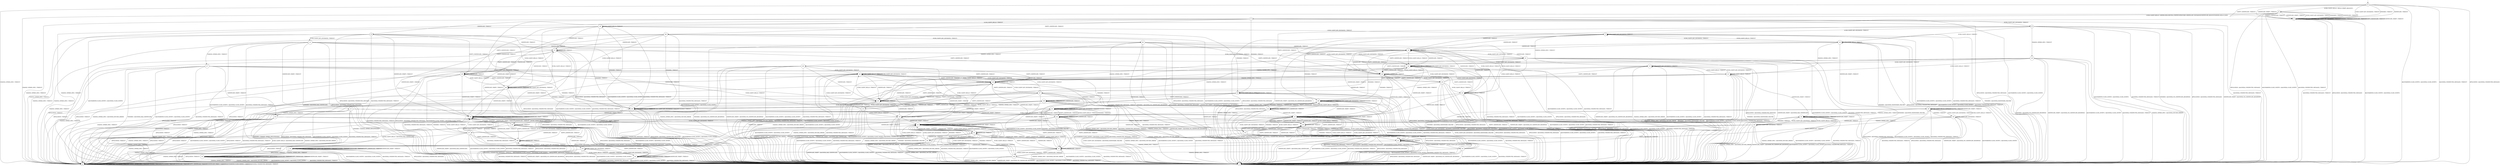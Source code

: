 digraph g {

	s0 [shape="circle" label="s0"];
	s1 [shape="circle" label="s1"];
	s2 [shape="circle" label="s2"];
	s3 [shape="circle" label="s3"];
	s4 [shape="circle" label="s4"];
	s5 [shape="circle" label="s5"];
	s6 [shape="circle" label="s6"];
	s7 [shape="circle" label="s7"];
	s8 [shape="circle" label="s8"];
	s9 [shape="circle" label="s9"];
	s10 [shape="circle" label="s10"];
	s11 [shape="circle" label="s11"];
	s12 [shape="circle" label="s12"];
	s13 [shape="circle" label="s13"];
	s14 [shape="circle" label="s14"];
	s15 [shape="circle" label="s15"];
	s16 [shape="circle" label="s16"];
	s17 [shape="circle" label="s17"];
	s18 [shape="circle" label="s18"];
	s19 [shape="circle" label="s19"];
	s20 [shape="circle" label="s20"];
	s21 [shape="circle" label="s21"];
	s22 [shape="circle" label="s22"];
	s23 [shape="circle" label="s23"];
	s24 [shape="circle" label="s24"];
	s25 [shape="circle" label="s25"];
	s26 [shape="circle" label="s26"];
	s27 [shape="circle" label="s27"];
	s28 [shape="circle" label="s28"];
	s29 [shape="circle" label="s29"];
	s30 [shape="circle" label="s30"];
	s31 [shape="circle" label="s31"];
	s32 [shape="circle" label="s32"];
	s33 [shape="circle" label="s33"];
	s34 [shape="circle" label="s34"];
	s35 [shape="circle" label="s35"];
	s36 [shape="circle" label="s36"];
	s37 [shape="circle" label="s37"];
	s38 [shape="circle" label="s38"];
	s39 [shape="circle" label="s39"];
	s40 [shape="circle" label="s40"];
	s41 [shape="circle" label="s41"];
	s42 [shape="circle" label="s42"];
	s43 [shape="circle" label="s43"];
	s44 [shape="circle" label="s44"];
	s45 [shape="circle" label="s45"];
	s46 [shape="circle" label="s46"];
	s47 [shape="circle" label="s47"];
	s48 [shape="circle" label="s48"];
	s49 [shape="circle" label="s49"];
	s50 [shape="circle" label="s50"];
	s51 [shape="circle" label="s51"];
	s52 [shape="circle" label="s52"];
	s53 [shape="circle" label="s53"];
	s54 [shape="circle" label="s54"];
	s55 [shape="circle" label="s55"];
	s56 [shape="circle" label="s56"];
	s57 [shape="circle" label="s57"];
	s58 [shape="circle" label="s58"];
	s59 [shape="circle" label="s59"];
	s60 [shape="circle" label="s60"];
	s61 [shape="circle" label="s61"];
	s62 [shape="circle" label="s62"];
	s63 [shape="circle" label="s63"];
	s64 [shape="circle" label="s64"];
	s0 -> s3 [label="ECDH_CLIENT_HELLO / HELLO_VERIFY_REQUEST+"];
	s0 -> s2 [label="ECDH_CLIENT_KEY_EXCHANGE / TIMEOUT"];
	s0 -> s4 [label="CHANGE_CIPHER_SPEC / TIMEOUT"];
	s0 -> s2 [label="FINISHED / TIMEOUT"];
	s0 -> s1 [label="APPLICATION / Alert(FATAL,UNEXPECTED_MESSAGE)"];
	s0 -> s2 [label="CERTIFICATE / TIMEOUT"];
	s0 -> s2 [label="EMPTY_CERTIFICATE / TIMEOUT"];
	s0 -> s2 [label="CERTIFICATE_VERIFY / TIMEOUT"];
	s0 -> s1 [label="Alert(WARNING,CLOSE_NOTIFY) / Alert(FATAL,CLOSE_NOTIFY)"];
	s0 -> s1 [label="Alert(FATAL,UNEXPECTED_MESSAGE) / TIMEOUT"];
	s1 -> s1 [label="ECDH_CLIENT_HELLO / SOCKET_CLOSED"];
	s1 -> s1 [label="ECDH_CLIENT_KEY_EXCHANGE / SOCKET_CLOSED"];
	s1 -> s1 [label="CHANGE_CIPHER_SPEC / SOCKET_CLOSED"];
	s1 -> s1 [label="FINISHED / SOCKET_CLOSED"];
	s1 -> s1 [label="APPLICATION / SOCKET_CLOSED"];
	s1 -> s1 [label="CERTIFICATE / SOCKET_CLOSED"];
	s1 -> s1 [label="EMPTY_CERTIFICATE / SOCKET_CLOSED"];
	s1 -> s1 [label="CERTIFICATE_VERIFY / SOCKET_CLOSED"];
	s1 -> s1 [label="Alert(WARNING,CLOSE_NOTIFY) / SOCKET_CLOSED"];
	s1 -> s1 [label="Alert(FATAL,UNEXPECTED_MESSAGE) / SOCKET_CLOSED"];
	s2 -> s2 [label="ECDH_CLIENT_HELLO / TIMEOUT"];
	s2 -> s2 [label="ECDH_CLIENT_KEY_EXCHANGE / TIMEOUT"];
	s2 -> s4 [label="CHANGE_CIPHER_SPEC / TIMEOUT"];
	s2 -> s2 [label="FINISHED / TIMEOUT"];
	s2 -> s1 [label="APPLICATION / Alert(FATAL,UNEXPECTED_MESSAGE)"];
	s2 -> s2 [label="CERTIFICATE / TIMEOUT"];
	s2 -> s2 [label="EMPTY_CERTIFICATE / TIMEOUT"];
	s2 -> s2 [label="CERTIFICATE_VERIFY / TIMEOUT"];
	s2 -> s1 [label="Alert(WARNING,CLOSE_NOTIFY) / Alert(FATAL,CLOSE_NOTIFY)"];
	s2 -> s1 [label="Alert(FATAL,UNEXPECTED_MESSAGE) / TIMEOUT"];
	s3 -> s5 [label="ECDH_CLIENT_HELLO / SERVER_HELLO|ECDSA_CERTIFICATE|ECDHE_SERVER_KEY_EXCHANGE|CERTIFICATE_REQUEST|SERVER_HELLO_DONE"];
	s3 -> s2 [label="ECDH_CLIENT_KEY_EXCHANGE / TIMEOUT"];
	s3 -> s4 [label="CHANGE_CIPHER_SPEC / TIMEOUT"];
	s3 -> s2 [label="FINISHED / TIMEOUT"];
	s3 -> s1 [label="APPLICATION / Alert(FATAL,UNEXPECTED_MESSAGE)"];
	s3 -> s2 [label="CERTIFICATE / TIMEOUT"];
	s3 -> s2 [label="EMPTY_CERTIFICATE / TIMEOUT"];
	s3 -> s2 [label="CERTIFICATE_VERIFY / TIMEOUT"];
	s3 -> s1 [label="Alert(WARNING,CLOSE_NOTIFY) / Alert(FATAL,CLOSE_NOTIFY)"];
	s3 -> s1 [label="Alert(FATAL,UNEXPECTED_MESSAGE) / TIMEOUT"];
	s4 -> s4 [label="ECDH_CLIENT_HELLO / TIMEOUT"];
	s4 -> s4 [label="ECDH_CLIENT_KEY_EXCHANGE / TIMEOUT"];
	s4 -> s4 [label="CHANGE_CIPHER_SPEC / TIMEOUT"];
	s4 -> s4 [label="FINISHED / TIMEOUT"];
	s4 -> s4 [label="APPLICATION / TIMEOUT"];
	s4 -> s4 [label="CERTIFICATE / TIMEOUT"];
	s4 -> s4 [label="EMPTY_CERTIFICATE / TIMEOUT"];
	s4 -> s4 [label="CERTIFICATE_VERIFY / TIMEOUT"];
	s4 -> s4 [label="Alert(WARNING,CLOSE_NOTIFY) / TIMEOUT"];
	s4 -> s4 [label="Alert(FATAL,UNEXPECTED_MESSAGE) / TIMEOUT"];
	s5 -> s36 [label="ECDH_CLIENT_HELLO / TIMEOUT"];
	s5 -> s6 [label="ECDH_CLIENT_KEY_EXCHANGE / TIMEOUT"];
	s5 -> s4 [label="CHANGE_CIPHER_SPEC / TIMEOUT"];
	s5 -> s8 [label="FINISHED / TIMEOUT"];
	s5 -> s1 [label="APPLICATION / Alert(FATAL,UNEXPECTED_MESSAGE)"];
	s5 -> s9 [label="CERTIFICATE / TIMEOUT"];
	s5 -> s60 [label="EMPTY_CERTIFICATE / TIMEOUT"];
	s5 -> s54 [label="CERTIFICATE_VERIFY / TIMEOUT"];
	s5 -> s1 [label="Alert(WARNING,CLOSE_NOTIFY) / Alert(FATAL,CLOSE_NOTIFY)"];
	s5 -> s1 [label="Alert(FATAL,UNEXPECTED_MESSAGE) / TIMEOUT"];
	s6 -> s20 [label="ECDH_CLIENT_HELLO / TIMEOUT"];
	s6 -> s7 [label="ECDH_CLIENT_KEY_EXCHANGE / TIMEOUT"];
	s6 -> s16 [label="CHANGE_CIPHER_SPEC / TIMEOUT"];
	s6 -> s1 [label="FINISHED / Alert(FATAL,NO_CERTIFICATE_RESERVED)"];
	s6 -> s1 [label="APPLICATION / Alert(FATAL,UNEXPECTED_MESSAGE)"];
	s6 -> s10 [label="CERTIFICATE / TIMEOUT"];
	s6 -> s26 [label="EMPTY_CERTIFICATE / TIMEOUT"];
	s6 -> s1 [label="CERTIFICATE_VERIFY / Alert(FATAL,NO_CERTIFICATE_RESERVED)"];
	s6 -> s1 [label="Alert(WARNING,CLOSE_NOTIFY) / Alert(FATAL,CLOSE_NOTIFY)"];
	s6 -> s1 [label="Alert(FATAL,UNEXPECTED_MESSAGE) / TIMEOUT"];
	s7 -> s20 [label="ECDH_CLIENT_HELLO / TIMEOUT"];
	s7 -> s7 [label="ECDH_CLIENT_KEY_EXCHANGE / TIMEOUT"];
	s7 -> s15 [label="CHANGE_CIPHER_SPEC / TIMEOUT"];
	s7 -> s1 [label="FINISHED / Alert(FATAL,HANDSHAKE_FAILURE)"];
	s7 -> s1 [label="APPLICATION / Alert(FATAL,UNEXPECTED_MESSAGE)"];
	s7 -> s10 [label="CERTIFICATE / TIMEOUT"];
	s7 -> s26 [label="EMPTY_CERTIFICATE / TIMEOUT"];
	s7 -> s1 [label="CERTIFICATE_VERIFY / Alert(FATAL,NO_CERTIFICATE_RESERVED)"];
	s7 -> s1 [label="Alert(WARNING,CLOSE_NOTIFY) / Alert(FATAL,CLOSE_NOTIFY)"];
	s7 -> s1 [label="Alert(FATAL,UNEXPECTED_MESSAGE) / TIMEOUT"];
	s8 -> s8 [label="ECDH_CLIENT_HELLO / TIMEOUT"];
	s8 -> s1 [label="ECDH_CLIENT_KEY_EXCHANGE / Alert(FATAL,HANDSHAKE_FAILURE)"];
	s8 -> s4 [label="CHANGE_CIPHER_SPEC / TIMEOUT"];
	s8 -> s8 [label="FINISHED / TIMEOUT"];
	s8 -> s1 [label="APPLICATION / Alert(FATAL,UNEXPECTED_MESSAGE)"];
	s8 -> s49 [label="CERTIFICATE / TIMEOUT"];
	s8 -> s49 [label="EMPTY_CERTIFICATE / TIMEOUT"];
	s8 -> s54 [label="CERTIFICATE_VERIFY / TIMEOUT"];
	s8 -> s1 [label="Alert(WARNING,CLOSE_NOTIFY) / Alert(FATAL,CLOSE_NOTIFY)"];
	s8 -> s1 [label="Alert(FATAL,UNEXPECTED_MESSAGE) / TIMEOUT"];
	s9 -> s46 [label="ECDH_CLIENT_HELLO / TIMEOUT"];
	s9 -> s11 [label="ECDH_CLIENT_KEY_EXCHANGE / TIMEOUT"];
	s9 -> s4 [label="CHANGE_CIPHER_SPEC / TIMEOUT"];
	s9 -> s45 [label="FINISHED / TIMEOUT"];
	s9 -> s1 [label="APPLICATION / Alert(FATAL,UNEXPECTED_MESSAGE)"];
	s9 -> s27 [label="CERTIFICATE / TIMEOUT"];
	s9 -> s38 [label="EMPTY_CERTIFICATE / TIMEOUT"];
	s9 -> s63 [label="CERTIFICATE_VERIFY / TIMEOUT"];
	s9 -> s1 [label="Alert(WARNING,CLOSE_NOTIFY) / Alert(FATAL,CLOSE_NOTIFY)"];
	s9 -> s1 [label="Alert(FATAL,UNEXPECTED_MESSAGE) / TIMEOUT"];
	s10 -> s40 [label="ECDH_CLIENT_HELLO / TIMEOUT"];
	s10 -> s21 [label="ECDH_CLIENT_KEY_EXCHANGE / TIMEOUT"];
	s10 -> s30 [label="CHANGE_CIPHER_SPEC / TIMEOUT"];
	s10 -> s39 [label="FINISHED / TIMEOUT"];
	s10 -> s1 [label="APPLICATION / Alert(FATAL,UNEXPECTED_MESSAGE)"];
	s10 -> s10 [label="CERTIFICATE / TIMEOUT"];
	s10 -> s26 [label="EMPTY_CERTIFICATE / TIMEOUT"];
	s10 -> s13 [label="CERTIFICATE_VERIFY / TIMEOUT"];
	s10 -> s1 [label="Alert(WARNING,CLOSE_NOTIFY) / Alert(FATAL,CLOSE_NOTIFY)"];
	s10 -> s1 [label="Alert(FATAL,UNEXPECTED_MESSAGE) / TIMEOUT"];
	s11 -> s25 [label="ECDH_CLIENT_HELLO / TIMEOUT"];
	s11 -> s40 [label="ECDH_CLIENT_KEY_EXCHANGE / TIMEOUT"];
	s11 -> s17 [label="CHANGE_CIPHER_SPEC / TIMEOUT"];
	s11 -> s1 [label="FINISHED / Alert(FATAL,BAD_CERTIFICATE)"];
	s11 -> s1 [label="APPLICATION / Alert(FATAL,UNEXPECTED_MESSAGE)"];
	s11 -> s10 [label="CERTIFICATE / TIMEOUT"];
	s11 -> s26 [label="EMPTY_CERTIFICATE / TIMEOUT"];
	s11 -> s12 [label="CERTIFICATE_VERIFY / TIMEOUT"];
	s11 -> s1 [label="Alert(WARNING,CLOSE_NOTIFY) / Alert(FATAL,CLOSE_NOTIFY)"];
	s11 -> s1 [label="Alert(FATAL,UNEXPECTED_MESSAGE) / TIMEOUT"];
	s12 -> s1 [label="ECDH_CLIENT_HELLO / Alert(FATAL,BAD_CERTIFICATE)"];
	s12 -> s13 [label="ECDH_CLIENT_KEY_EXCHANGE / TIMEOUT"];
	s12 -> s18 [label="CHANGE_CIPHER_SPEC / TIMEOUT"];
	s12 -> s24 [label="FINISHED / CHANGE_CIPHER_SPEC|FINISHED"];
	s12 -> s1 [label="APPLICATION / Alert(FATAL,UNEXPECTED_MESSAGE)"];
	s12 -> s50 [label="CERTIFICATE / TIMEOUT"];
	s12 -> s51 [label="EMPTY_CERTIFICATE / TIMEOUT"];
	s12 -> s13 [label="CERTIFICATE_VERIFY / TIMEOUT"];
	s12 -> s1 [label="Alert(WARNING,CLOSE_NOTIFY) / Alert(FATAL,CLOSE_NOTIFY)"];
	s12 -> s1 [label="Alert(FATAL,UNEXPECTED_MESSAGE) / TIMEOUT"];
	s13 -> s13 [label="ECDH_CLIENT_HELLO / TIMEOUT"];
	s13 -> s13 [label="ECDH_CLIENT_KEY_EXCHANGE / TIMEOUT"];
	s13 -> s14 [label="CHANGE_CIPHER_SPEC / TIMEOUT"];
	s13 -> s13 [label="FINISHED / TIMEOUT"];
	s13 -> s1 [label="APPLICATION / Alert(FATAL,UNEXPECTED_MESSAGE)"];
	s13 -> s50 [label="CERTIFICATE / TIMEOUT"];
	s13 -> s51 [label="EMPTY_CERTIFICATE / TIMEOUT"];
	s13 -> s13 [label="CERTIFICATE_VERIFY / TIMEOUT"];
	s13 -> s1 [label="Alert(WARNING,CLOSE_NOTIFY) / Alert(FATAL,CLOSE_NOTIFY)"];
	s13 -> s1 [label="Alert(FATAL,UNEXPECTED_MESSAGE) / TIMEOUT"];
	s14 -> s14 [label="ECDH_CLIENT_HELLO / TIMEOUT"];
	s14 -> s14 [label="ECDH_CLIENT_KEY_EXCHANGE / TIMEOUT"];
	s14 -> s1 [label="CHANGE_CIPHER_SPEC / Alert(FATAL,DECODE_ERROR)"];
	s14 -> s14 [label="FINISHED / TIMEOUT"];
	s14 -> s4 [label="APPLICATION / TIMEOUT"];
	s14 -> s31 [label="CERTIFICATE / TIMEOUT"];
	s14 -> s47 [label="EMPTY_CERTIFICATE / TIMEOUT"];
	s14 -> s14 [label="CERTIFICATE_VERIFY / TIMEOUT"];
	s14 -> s1 [label="Alert(WARNING,CLOSE_NOTIFY) / Alert(FATAL,CLOSE_NOTIFY)"];
	s14 -> s1 [label="Alert(FATAL,UNEXPECTED_MESSAGE) / TIMEOUT"];
	s15 -> s22 [label="ECDH_CLIENT_HELLO / TIMEOUT"];
	s15 -> s15 [label="ECDH_CLIENT_KEY_EXCHANGE / TIMEOUT"];
	s15 -> s1 [label="CHANGE_CIPHER_SPEC / Alert(FATAL,DECODE_ERROR)"];
	s15 -> s1 [label="FINISHED / Alert(FATAL,HANDSHAKE_FAILURE)"];
	s15 -> s4 [label="APPLICATION / TIMEOUT"];
	s15 -> s30 [label="CERTIFICATE / TIMEOUT"];
	s15 -> s28 [label="EMPTY_CERTIFICATE / TIMEOUT"];
	s15 -> s1 [label="CERTIFICATE_VERIFY / Alert(FATAL,NO_CERTIFICATE_RESERVED)"];
	s15 -> s1 [label="Alert(WARNING,CLOSE_NOTIFY) / Alert(FATAL,CLOSE_NOTIFY)"];
	s15 -> s1 [label="Alert(FATAL,UNEXPECTED_MESSAGE) / TIMEOUT"];
	s16 -> s22 [label="ECDH_CLIENT_HELLO / TIMEOUT"];
	s16 -> s15 [label="ECDH_CLIENT_KEY_EXCHANGE / TIMEOUT"];
	s16 -> s1 [label="CHANGE_CIPHER_SPEC / Alert(FATAL,DECODE_ERROR)"];
	s16 -> s1 [label="FINISHED / Alert(FATAL,NO_CERTIFICATE_RESERVED)"];
	s16 -> s4 [label="APPLICATION / TIMEOUT"];
	s16 -> s30 [label="CERTIFICATE / TIMEOUT"];
	s16 -> s28 [label="EMPTY_CERTIFICATE / TIMEOUT"];
	s16 -> s1 [label="CERTIFICATE_VERIFY / Alert(FATAL,NO_CERTIFICATE_RESERVED)"];
	s16 -> s1 [label="Alert(WARNING,CLOSE_NOTIFY) / Alert(FATAL,CLOSE_NOTIFY)"];
	s16 -> s1 [label="Alert(FATAL,UNEXPECTED_MESSAGE) / TIMEOUT"];
	s17 -> s29 [label="ECDH_CLIENT_HELLO / TIMEOUT"];
	s17 -> s43 [label="ECDH_CLIENT_KEY_EXCHANGE / TIMEOUT"];
	s17 -> s1 [label="CHANGE_CIPHER_SPEC / Alert(FATAL,DECODE_ERROR)"];
	s17 -> s1 [label="FINISHED / Alert(FATAL,BAD_CERTIFICATE)"];
	s17 -> s4 [label="APPLICATION / TIMEOUT"];
	s17 -> s30 [label="CERTIFICATE / TIMEOUT"];
	s17 -> s28 [label="EMPTY_CERTIFICATE / TIMEOUT"];
	s17 -> s18 [label="CERTIFICATE_VERIFY / TIMEOUT"];
	s17 -> s1 [label="Alert(WARNING,CLOSE_NOTIFY) / Alert(FATAL,CLOSE_NOTIFY)"];
	s17 -> s1 [label="Alert(FATAL,UNEXPECTED_MESSAGE) / TIMEOUT"];
	s18 -> s1 [label="ECDH_CLIENT_HELLO / Alert(FATAL,BAD_CERTIFICATE)"];
	s18 -> s14 [label="ECDH_CLIENT_KEY_EXCHANGE / TIMEOUT"];
	s18 -> s1 [label="CHANGE_CIPHER_SPEC / Alert(FATAL,DECODE_ERROR)"];
	s18 -> s19 [label="FINISHED / CHANGE_CIPHER_SPEC|FINISHED"];
	s18 -> s4 [label="APPLICATION / TIMEOUT"];
	s18 -> s31 [label="CERTIFICATE / TIMEOUT"];
	s18 -> s47 [label="EMPTY_CERTIFICATE / TIMEOUT"];
	s18 -> s14 [label="CERTIFICATE_VERIFY / TIMEOUT"];
	s18 -> s1 [label="Alert(WARNING,CLOSE_NOTIFY) / Alert(FATAL,CLOSE_NOTIFY)"];
	s18 -> s1 [label="Alert(FATAL,UNEXPECTED_MESSAGE) / TIMEOUT"];
	s19 -> s19 [label="ECDH_CLIENT_HELLO / TIMEOUT"];
	s19 -> s19 [label="ECDH_CLIENT_KEY_EXCHANGE / TIMEOUT"];
	s19 -> s1 [label="CHANGE_CIPHER_SPEC / Alert(FATAL,DECODE_ERROR)"];
	s19 -> s19 [label="FINISHED / TIMEOUT"];
	s19 -> s19 [label="APPLICATION / APPLICATION"];
	s19 -> s19 [label="CERTIFICATE / TIMEOUT"];
	s19 -> s19 [label="EMPTY_CERTIFICATE / TIMEOUT"];
	s19 -> s19 [label="CERTIFICATE_VERIFY / TIMEOUT"];
	s19 -> s1 [label="Alert(WARNING,CLOSE_NOTIFY) / Alert(FATAL,CLOSE_NOTIFY)"];
	s19 -> s1 [label="Alert(FATAL,UNEXPECTED_MESSAGE) / TIMEOUT"];
	s20 -> s20 [label="ECDH_CLIENT_HELLO / TIMEOUT"];
	s20 -> s7 [label="ECDH_CLIENT_KEY_EXCHANGE / TIMEOUT"];
	s20 -> s22 [label="CHANGE_CIPHER_SPEC / TIMEOUT"];
	s20 -> s1 [label="FINISHED / Alert(FATAL,HANDSHAKE_FAILURE)"];
	s20 -> s1 [label="APPLICATION / Alert(FATAL,UNEXPECTED_MESSAGE)"];
	s20 -> s10 [label="CERTIFICATE / TIMEOUT"];
	s20 -> s26 [label="EMPTY_CERTIFICATE / TIMEOUT"];
	s20 -> s58 [label="CERTIFICATE_VERIFY / TIMEOUT"];
	s20 -> s1 [label="Alert(WARNING,CLOSE_NOTIFY) / Alert(FATAL,CLOSE_NOTIFY)"];
	s20 -> s1 [label="Alert(FATAL,UNEXPECTED_MESSAGE) / TIMEOUT"];
	s21 -> s25 [label="ECDH_CLIENT_HELLO / TIMEOUT"];
	s21 -> s40 [label="ECDH_CLIENT_KEY_EXCHANGE / TIMEOUT"];
	s21 -> s23 [label="CHANGE_CIPHER_SPEC / TIMEOUT"];
	s21 -> s1 [label="FINISHED / Alert(FATAL,HANDSHAKE_FAILURE)"];
	s21 -> s1 [label="APPLICATION / Alert(FATAL,UNEXPECTED_MESSAGE)"];
	s21 -> s10 [label="CERTIFICATE / TIMEOUT"];
	s21 -> s26 [label="EMPTY_CERTIFICATE / TIMEOUT"];
	s21 -> s1 [label="CERTIFICATE_VERIFY / Alert(FATAL,BAD_CERTIFICATE)"];
	s21 -> s1 [label="Alert(WARNING,CLOSE_NOTIFY) / Alert(FATAL,CLOSE_NOTIFY)"];
	s21 -> s1 [label="Alert(FATAL,UNEXPECTED_MESSAGE) / TIMEOUT"];
	s22 -> s22 [label="ECDH_CLIENT_HELLO / TIMEOUT"];
	s22 -> s15 [label="ECDH_CLIENT_KEY_EXCHANGE / TIMEOUT"];
	s22 -> s1 [label="CHANGE_CIPHER_SPEC / Alert(FATAL,DECODE_ERROR)"];
	s22 -> s1 [label="FINISHED / Alert(FATAL,HANDSHAKE_FAILURE)"];
	s22 -> s4 [label="APPLICATION / TIMEOUT"];
	s22 -> s30 [label="CERTIFICATE / TIMEOUT"];
	s22 -> s28 [label="EMPTY_CERTIFICATE / TIMEOUT"];
	s22 -> s33 [label="CERTIFICATE_VERIFY / TIMEOUT"];
	s22 -> s1 [label="Alert(WARNING,CLOSE_NOTIFY) / Alert(FATAL,CLOSE_NOTIFY)"];
	s22 -> s1 [label="Alert(FATAL,UNEXPECTED_MESSAGE) / TIMEOUT"];
	s23 -> s29 [label="ECDH_CLIENT_HELLO / TIMEOUT"];
	s23 -> s43 [label="ECDH_CLIENT_KEY_EXCHANGE / TIMEOUT"];
	s23 -> s1 [label="CHANGE_CIPHER_SPEC / Alert(FATAL,DECODE_ERROR)"];
	s23 -> s1 [label="FINISHED / Alert(FATAL,HANDSHAKE_FAILURE)"];
	s23 -> s4 [label="APPLICATION / TIMEOUT"];
	s23 -> s30 [label="CERTIFICATE / TIMEOUT"];
	s23 -> s28 [label="EMPTY_CERTIFICATE / TIMEOUT"];
	s23 -> s1 [label="CERTIFICATE_VERIFY / Alert(FATAL,BAD_CERTIFICATE)"];
	s23 -> s1 [label="Alert(WARNING,CLOSE_NOTIFY) / Alert(FATAL,CLOSE_NOTIFY)"];
	s23 -> s1 [label="Alert(FATAL,UNEXPECTED_MESSAGE) / TIMEOUT"];
	s24 -> s24 [label="ECDH_CLIENT_HELLO / TIMEOUT"];
	s24 -> s24 [label="ECDH_CLIENT_KEY_EXCHANGE / TIMEOUT"];
	s24 -> s19 [label="CHANGE_CIPHER_SPEC / TIMEOUT"];
	s24 -> s24 [label="FINISHED / TIMEOUT"];
	s24 -> s1 [label="APPLICATION / Alert(FATAL,UNEXPECTED_MESSAGE)"];
	s24 -> s24 [label="CERTIFICATE / TIMEOUT"];
	s24 -> s24 [label="EMPTY_CERTIFICATE / TIMEOUT"];
	s24 -> s24 [label="CERTIFICATE_VERIFY / TIMEOUT"];
	s24 -> s1 [label="Alert(WARNING,CLOSE_NOTIFY) / Alert(FATAL,CLOSE_NOTIFY)"];
	s24 -> s1 [label="Alert(FATAL,UNEXPECTED_MESSAGE) / TIMEOUT"];
	s25 -> s25 [label="ECDH_CLIENT_HELLO / TIMEOUT"];
	s25 -> s40 [label="ECDH_CLIENT_KEY_EXCHANGE / TIMEOUT"];
	s25 -> s29 [label="CHANGE_CIPHER_SPEC / TIMEOUT"];
	s25 -> s1 [label="FINISHED / Alert(FATAL,HANDSHAKE_FAILURE)"];
	s25 -> s1 [label="APPLICATION / Alert(FATAL,UNEXPECTED_MESSAGE)"];
	s25 -> s10 [label="CERTIFICATE / TIMEOUT"];
	s25 -> s26 [label="EMPTY_CERTIFICATE / TIMEOUT"];
	s25 -> s13 [label="CERTIFICATE_VERIFY / TIMEOUT"];
	s25 -> s1 [label="Alert(WARNING,CLOSE_NOTIFY) / Alert(FATAL,CLOSE_NOTIFY)"];
	s25 -> s1 [label="Alert(FATAL,UNEXPECTED_MESSAGE) / TIMEOUT"];
	s26 -> s40 [label="ECDH_CLIENT_HELLO / TIMEOUT"];
	s26 -> s35 [label="ECDH_CLIENT_KEY_EXCHANGE / TIMEOUT"];
	s26 -> s28 [label="CHANGE_CIPHER_SPEC / TIMEOUT"];
	s26 -> s39 [label="FINISHED / TIMEOUT"];
	s26 -> s1 [label="APPLICATION / Alert(FATAL,UNEXPECTED_MESSAGE)"];
	s26 -> s10 [label="CERTIFICATE / TIMEOUT"];
	s26 -> s26 [label="EMPTY_CERTIFICATE / TIMEOUT"];
	s26 -> s13 [label="CERTIFICATE_VERIFY / TIMEOUT"];
	s26 -> s1 [label="Alert(WARNING,CLOSE_NOTIFY) / Alert(FATAL,CLOSE_NOTIFY)"];
	s26 -> s1 [label="Alert(FATAL,UNEXPECTED_MESSAGE) / TIMEOUT"];
	s27 -> s46 [label="ECDH_CLIENT_HELLO / TIMEOUT"];
	s27 -> s21 [label="ECDH_CLIENT_KEY_EXCHANGE / TIMEOUT"];
	s27 -> s4 [label="CHANGE_CIPHER_SPEC / TIMEOUT"];
	s27 -> s45 [label="FINISHED / TIMEOUT"];
	s27 -> s1 [label="APPLICATION / Alert(FATAL,UNEXPECTED_MESSAGE)"];
	s27 -> s27 [label="CERTIFICATE / TIMEOUT"];
	s27 -> s38 [label="EMPTY_CERTIFICATE / TIMEOUT"];
	s27 -> s63 [label="CERTIFICATE_VERIFY / TIMEOUT"];
	s27 -> s1 [label="Alert(WARNING,CLOSE_NOTIFY) / Alert(FATAL,CLOSE_NOTIFY)"];
	s27 -> s1 [label="Alert(FATAL,UNEXPECTED_MESSAGE) / TIMEOUT"];
	s28 -> s43 [label="ECDH_CLIENT_HELLO / TIMEOUT"];
	s28 -> s37 [label="ECDH_CLIENT_KEY_EXCHANGE / TIMEOUT"];
	s28 -> s1 [label="CHANGE_CIPHER_SPEC / Alert(FATAL,DECODE_ERROR)"];
	s28 -> s41 [label="FINISHED / TIMEOUT"];
	s28 -> s4 [label="APPLICATION / TIMEOUT"];
	s28 -> s30 [label="CERTIFICATE / TIMEOUT"];
	s28 -> s28 [label="EMPTY_CERTIFICATE / TIMEOUT"];
	s28 -> s14 [label="CERTIFICATE_VERIFY / TIMEOUT"];
	s28 -> s1 [label="Alert(WARNING,CLOSE_NOTIFY) / Alert(FATAL,CLOSE_NOTIFY)"];
	s28 -> s1 [label="Alert(FATAL,UNEXPECTED_MESSAGE) / TIMEOUT"];
	s29 -> s29 [label="ECDH_CLIENT_HELLO / TIMEOUT"];
	s29 -> s43 [label="ECDH_CLIENT_KEY_EXCHANGE / TIMEOUT"];
	s29 -> s1 [label="CHANGE_CIPHER_SPEC / Alert(FATAL,DECODE_ERROR)"];
	s29 -> s1 [label="FINISHED / Alert(FATAL,HANDSHAKE_FAILURE)"];
	s29 -> s4 [label="APPLICATION / TIMEOUT"];
	s29 -> s30 [label="CERTIFICATE / TIMEOUT"];
	s29 -> s28 [label="EMPTY_CERTIFICATE / TIMEOUT"];
	s29 -> s14 [label="CERTIFICATE_VERIFY / TIMEOUT"];
	s29 -> s1 [label="Alert(WARNING,CLOSE_NOTIFY) / Alert(FATAL,CLOSE_NOTIFY)"];
	s29 -> s1 [label="Alert(FATAL,UNEXPECTED_MESSAGE) / TIMEOUT"];
	s30 -> s43 [label="ECDH_CLIENT_HELLO / TIMEOUT"];
	s30 -> s23 [label="ECDH_CLIENT_KEY_EXCHANGE / TIMEOUT"];
	s30 -> s1 [label="CHANGE_CIPHER_SPEC / Alert(FATAL,DECODE_ERROR)"];
	s30 -> s41 [label="FINISHED / TIMEOUT"];
	s30 -> s4 [label="APPLICATION / TIMEOUT"];
	s30 -> s30 [label="CERTIFICATE / TIMEOUT"];
	s30 -> s28 [label="EMPTY_CERTIFICATE / TIMEOUT"];
	s30 -> s14 [label="CERTIFICATE_VERIFY / TIMEOUT"];
	s30 -> s1 [label="Alert(WARNING,CLOSE_NOTIFY) / Alert(FATAL,CLOSE_NOTIFY)"];
	s30 -> s1 [label="Alert(FATAL,UNEXPECTED_MESSAGE) / TIMEOUT"];
	s31 -> s14 [label="ECDH_CLIENT_HELLO / TIMEOUT"];
	s31 -> s32 [label="ECDH_CLIENT_KEY_EXCHANGE / TIMEOUT"];
	s31 -> s1 [label="CHANGE_CIPHER_SPEC / Alert(FATAL,DECODE_ERROR)"];
	s31 -> s14 [label="FINISHED / TIMEOUT"];
	s31 -> s4 [label="APPLICATION / TIMEOUT"];
	s31 -> s31 [label="CERTIFICATE / TIMEOUT"];
	s31 -> s47 [label="EMPTY_CERTIFICATE / TIMEOUT"];
	s31 -> s14 [label="CERTIFICATE_VERIFY / TIMEOUT"];
	s31 -> s1 [label="Alert(WARNING,CLOSE_NOTIFY) / Alert(FATAL,CLOSE_NOTIFY)"];
	s31 -> s1 [label="Alert(FATAL,UNEXPECTED_MESSAGE) / TIMEOUT"];
	s32 -> s14 [label="ECDH_CLIENT_HELLO / TIMEOUT"];
	s32 -> s14 [label="ECDH_CLIENT_KEY_EXCHANGE / TIMEOUT"];
	s32 -> s1 [label="CHANGE_CIPHER_SPEC / Alert(FATAL,DECODE_ERROR)"];
	s32 -> s14 [label="FINISHED / TIMEOUT"];
	s32 -> s4 [label="APPLICATION / TIMEOUT"];
	s32 -> s31 [label="CERTIFICATE / TIMEOUT"];
	s32 -> s47 [label="EMPTY_CERTIFICATE / TIMEOUT"];
	s32 -> s1 [label="CERTIFICATE_VERIFY / Alert(FATAL,BAD_CERTIFICATE)"];
	s32 -> s1 [label="Alert(WARNING,CLOSE_NOTIFY) / Alert(FATAL,CLOSE_NOTIFY)"];
	s32 -> s1 [label="Alert(FATAL,UNEXPECTED_MESSAGE) / TIMEOUT"];
	s33 -> s33 [label="ECDH_CLIENT_HELLO / TIMEOUT"];
	s33 -> s34 [label="ECDH_CLIENT_KEY_EXCHANGE / TIMEOUT"];
	s33 -> s1 [label="CHANGE_CIPHER_SPEC / Alert(FATAL,DECODE_ERROR)"];
	s33 -> s33 [label="FINISHED / TIMEOUT"];
	s33 -> s4 [label="APPLICATION / TIMEOUT"];
	s33 -> s31 [label="CERTIFICATE / TIMEOUT"];
	s33 -> s47 [label="EMPTY_CERTIFICATE / TIMEOUT"];
	s33 -> s33 [label="CERTIFICATE_VERIFY / TIMEOUT"];
	s33 -> s1 [label="Alert(WARNING,CLOSE_NOTIFY) / Alert(FATAL,CLOSE_NOTIFY)"];
	s33 -> s1 [label="Alert(FATAL,UNEXPECTED_MESSAGE) / TIMEOUT"];
	s34 -> s33 [label="ECDH_CLIENT_HELLO / TIMEOUT"];
	s34 -> s34 [label="ECDH_CLIENT_KEY_EXCHANGE / TIMEOUT"];
	s34 -> s1 [label="CHANGE_CIPHER_SPEC / Alert(FATAL,DECODE_ERROR)"];
	s34 -> s33 [label="FINISHED / TIMEOUT"];
	s34 -> s4 [label="APPLICATION / TIMEOUT"];
	s34 -> s31 [label="CERTIFICATE / TIMEOUT"];
	s34 -> s47 [label="EMPTY_CERTIFICATE / TIMEOUT"];
	s34 -> s1 [label="CERTIFICATE_VERIFY / Alert(FATAL,NO_CERTIFICATE_RESERVED)"];
	s34 -> s1 [label="Alert(WARNING,CLOSE_NOTIFY) / Alert(FATAL,CLOSE_NOTIFY)"];
	s34 -> s1 [label="Alert(FATAL,UNEXPECTED_MESSAGE) / TIMEOUT"];
	s35 -> s25 [label="ECDH_CLIENT_HELLO / TIMEOUT"];
	s35 -> s40 [label="ECDH_CLIENT_KEY_EXCHANGE / TIMEOUT"];
	s35 -> s37 [label="CHANGE_CIPHER_SPEC / TIMEOUT"];
	s35 -> s1 [label="FINISHED / Alert(FATAL,HANDSHAKE_FAILURE)"];
	s35 -> s1 [label="APPLICATION / Alert(FATAL,UNEXPECTED_MESSAGE)"];
	s35 -> s10 [label="CERTIFICATE / TIMEOUT"];
	s35 -> s26 [label="EMPTY_CERTIFICATE / TIMEOUT"];
	s35 -> s1 [label="CERTIFICATE_VERIFY / Alert(FATAL,NO_CERTIFICATE_RESERVED)"];
	s35 -> s1 [label="Alert(WARNING,CLOSE_NOTIFY) / Alert(FATAL,CLOSE_NOTIFY)"];
	s35 -> s1 [label="Alert(FATAL,UNEXPECTED_MESSAGE) / TIMEOUT"];
	s36 -> s36 [label="ECDH_CLIENT_HELLO / TIMEOUT"];
	s36 -> s7 [label="ECDH_CLIENT_KEY_EXCHANGE / TIMEOUT"];
	s36 -> s4 [label="CHANGE_CIPHER_SPEC / TIMEOUT"];
	s36 -> s8 [label="FINISHED / TIMEOUT"];
	s36 -> s1 [label="APPLICATION / Alert(FATAL,UNEXPECTED_MESSAGE)"];
	s36 -> s27 [label="CERTIFICATE / TIMEOUT"];
	s36 -> s38 [label="EMPTY_CERTIFICATE / TIMEOUT"];
	s36 -> s54 [label="CERTIFICATE_VERIFY / TIMEOUT"];
	s36 -> s1 [label="Alert(WARNING,CLOSE_NOTIFY) / Alert(FATAL,CLOSE_NOTIFY)"];
	s36 -> s1 [label="Alert(FATAL,UNEXPECTED_MESSAGE) / TIMEOUT"];
	s37 -> s29 [label="ECDH_CLIENT_HELLO / TIMEOUT"];
	s37 -> s43 [label="ECDH_CLIENT_KEY_EXCHANGE / TIMEOUT"];
	s37 -> s1 [label="CHANGE_CIPHER_SPEC / Alert(FATAL,DECODE_ERROR)"];
	s37 -> s1 [label="FINISHED / Alert(FATAL,HANDSHAKE_FAILURE)"];
	s37 -> s4 [label="APPLICATION / TIMEOUT"];
	s37 -> s30 [label="CERTIFICATE / TIMEOUT"];
	s37 -> s28 [label="EMPTY_CERTIFICATE / TIMEOUT"];
	s37 -> s1 [label="CERTIFICATE_VERIFY / Alert(FATAL,NO_CERTIFICATE_RESERVED)"];
	s37 -> s1 [label="Alert(WARNING,CLOSE_NOTIFY) / Alert(FATAL,CLOSE_NOTIFY)"];
	s37 -> s1 [label="Alert(FATAL,UNEXPECTED_MESSAGE) / TIMEOUT"];
	s38 -> s46 [label="ECDH_CLIENT_HELLO / TIMEOUT"];
	s38 -> s35 [label="ECDH_CLIENT_KEY_EXCHANGE / TIMEOUT"];
	s38 -> s4 [label="CHANGE_CIPHER_SPEC / TIMEOUT"];
	s38 -> s45 [label="FINISHED / TIMEOUT"];
	s38 -> s1 [label="APPLICATION / Alert(FATAL,UNEXPECTED_MESSAGE)"];
	s38 -> s27 [label="CERTIFICATE / TIMEOUT"];
	s38 -> s38 [label="EMPTY_CERTIFICATE / TIMEOUT"];
	s38 -> s63 [label="CERTIFICATE_VERIFY / TIMEOUT"];
	s38 -> s1 [label="Alert(WARNING,CLOSE_NOTIFY) / Alert(FATAL,CLOSE_NOTIFY)"];
	s38 -> s1 [label="Alert(FATAL,UNEXPECTED_MESSAGE) / TIMEOUT"];
	s39 -> s39 [label="ECDH_CLIENT_HELLO / TIMEOUT"];
	s39 -> s39 [label="ECDH_CLIENT_KEY_EXCHANGE / TIMEOUT"];
	s39 -> s41 [label="CHANGE_CIPHER_SPEC / TIMEOUT"];
	s39 -> s39 [label="FINISHED / TIMEOUT"];
	s39 -> s1 [label="APPLICATION / Alert(FATAL,UNEXPECTED_MESSAGE)"];
	s39 -> s44 [label="CERTIFICATE / TIMEOUT"];
	s39 -> s44 [label="EMPTY_CERTIFICATE / TIMEOUT"];
	s39 -> s13 [label="CERTIFICATE_VERIFY / TIMEOUT"];
	s39 -> s1 [label="Alert(WARNING,CLOSE_NOTIFY) / Alert(FATAL,CLOSE_NOTIFY)"];
	s39 -> s1 [label="Alert(FATAL,UNEXPECTED_MESSAGE) / TIMEOUT"];
	s40 -> s40 [label="ECDH_CLIENT_HELLO / TIMEOUT"];
	s40 -> s40 [label="ECDH_CLIENT_KEY_EXCHANGE / TIMEOUT"];
	s40 -> s43 [label="CHANGE_CIPHER_SPEC / TIMEOUT"];
	s40 -> s39 [label="FINISHED / TIMEOUT"];
	s40 -> s1 [label="APPLICATION / Alert(FATAL,UNEXPECTED_MESSAGE)"];
	s40 -> s10 [label="CERTIFICATE / TIMEOUT"];
	s40 -> s26 [label="EMPTY_CERTIFICATE / TIMEOUT"];
	s40 -> s13 [label="CERTIFICATE_VERIFY / TIMEOUT"];
	s40 -> s1 [label="Alert(WARNING,CLOSE_NOTIFY) / Alert(FATAL,CLOSE_NOTIFY)"];
	s40 -> s1 [label="Alert(FATAL,UNEXPECTED_MESSAGE) / TIMEOUT"];
	s41 -> s41 [label="ECDH_CLIENT_HELLO / TIMEOUT"];
	s41 -> s41 [label="ECDH_CLIENT_KEY_EXCHANGE / TIMEOUT"];
	s41 -> s1 [label="CHANGE_CIPHER_SPEC / Alert(FATAL,DECODE_ERROR)"];
	s41 -> s41 [label="FINISHED / TIMEOUT"];
	s41 -> s4 [label="APPLICATION / TIMEOUT"];
	s41 -> s42 [label="CERTIFICATE / TIMEOUT"];
	s41 -> s42 [label="EMPTY_CERTIFICATE / TIMEOUT"];
	s41 -> s14 [label="CERTIFICATE_VERIFY / TIMEOUT"];
	s41 -> s1 [label="Alert(WARNING,CLOSE_NOTIFY) / Alert(FATAL,CLOSE_NOTIFY)"];
	s41 -> s1 [label="Alert(FATAL,UNEXPECTED_MESSAGE) / TIMEOUT"];
	s42 -> s41 [label="ECDH_CLIENT_HELLO / TIMEOUT"];
	s42 -> s1 [label="ECDH_CLIENT_KEY_EXCHANGE / Alert(FATAL,HANDSHAKE_FAILURE)"];
	s42 -> s1 [label="CHANGE_CIPHER_SPEC / Alert(FATAL,DECODE_ERROR)"];
	s42 -> s41 [label="FINISHED / TIMEOUT"];
	s42 -> s4 [label="APPLICATION / TIMEOUT"];
	s42 -> s42 [label="CERTIFICATE / TIMEOUT"];
	s42 -> s42 [label="EMPTY_CERTIFICATE / TIMEOUT"];
	s42 -> s14 [label="CERTIFICATE_VERIFY / TIMEOUT"];
	s42 -> s1 [label="Alert(WARNING,CLOSE_NOTIFY) / Alert(FATAL,CLOSE_NOTIFY)"];
	s42 -> s1 [label="Alert(FATAL,UNEXPECTED_MESSAGE) / TIMEOUT"];
	s43 -> s43 [label="ECDH_CLIENT_HELLO / TIMEOUT"];
	s43 -> s43 [label="ECDH_CLIENT_KEY_EXCHANGE / TIMEOUT"];
	s43 -> s1 [label="CHANGE_CIPHER_SPEC / Alert(FATAL,DECODE_ERROR)"];
	s43 -> s41 [label="FINISHED / TIMEOUT"];
	s43 -> s4 [label="APPLICATION / TIMEOUT"];
	s43 -> s30 [label="CERTIFICATE / TIMEOUT"];
	s43 -> s28 [label="EMPTY_CERTIFICATE / TIMEOUT"];
	s43 -> s14 [label="CERTIFICATE_VERIFY / TIMEOUT"];
	s43 -> s1 [label="Alert(WARNING,CLOSE_NOTIFY) / Alert(FATAL,CLOSE_NOTIFY)"];
	s43 -> s1 [label="Alert(FATAL,UNEXPECTED_MESSAGE) / TIMEOUT"];
	s44 -> s39 [label="ECDH_CLIENT_HELLO / TIMEOUT"];
	s44 -> s1 [label="ECDH_CLIENT_KEY_EXCHANGE / Alert(FATAL,HANDSHAKE_FAILURE)"];
	s44 -> s42 [label="CHANGE_CIPHER_SPEC / TIMEOUT"];
	s44 -> s39 [label="FINISHED / TIMEOUT"];
	s44 -> s1 [label="APPLICATION / Alert(FATAL,UNEXPECTED_MESSAGE)"];
	s44 -> s44 [label="CERTIFICATE / TIMEOUT"];
	s44 -> s44 [label="EMPTY_CERTIFICATE / TIMEOUT"];
	s44 -> s13 [label="CERTIFICATE_VERIFY / TIMEOUT"];
	s44 -> s1 [label="Alert(WARNING,CLOSE_NOTIFY) / Alert(FATAL,CLOSE_NOTIFY)"];
	s44 -> s1 [label="Alert(FATAL,UNEXPECTED_MESSAGE) / TIMEOUT"];
	s45 -> s45 [label="ECDH_CLIENT_HELLO / TIMEOUT"];
	s45 -> s45 [label="ECDH_CLIENT_KEY_EXCHANGE / TIMEOUT"];
	s45 -> s4 [label="CHANGE_CIPHER_SPEC / TIMEOUT"];
	s45 -> s45 [label="FINISHED / TIMEOUT"];
	s45 -> s1 [label="APPLICATION / Alert(FATAL,UNEXPECTED_MESSAGE)"];
	s45 -> s49 [label="CERTIFICATE / TIMEOUT"];
	s45 -> s49 [label="EMPTY_CERTIFICATE / TIMEOUT"];
	s45 -> s63 [label="CERTIFICATE_VERIFY / TIMEOUT"];
	s45 -> s1 [label="Alert(WARNING,CLOSE_NOTIFY) / Alert(FATAL,CLOSE_NOTIFY)"];
	s45 -> s1 [label="Alert(FATAL,UNEXPECTED_MESSAGE) / TIMEOUT"];
	s46 -> s46 [label="ECDH_CLIENT_HELLO / TIMEOUT"];
	s46 -> s46 [label="ECDH_CLIENT_KEY_EXCHANGE / TIMEOUT"];
	s46 -> s4 [label="CHANGE_CIPHER_SPEC / TIMEOUT"];
	s46 -> s45 [label="FINISHED / TIMEOUT"];
	s46 -> s1 [label="APPLICATION / Alert(FATAL,UNEXPECTED_MESSAGE)"];
	s46 -> s27 [label="CERTIFICATE / TIMEOUT"];
	s46 -> s38 [label="EMPTY_CERTIFICATE / TIMEOUT"];
	s46 -> s63 [label="CERTIFICATE_VERIFY / TIMEOUT"];
	s46 -> s1 [label="Alert(WARNING,CLOSE_NOTIFY) / Alert(FATAL,CLOSE_NOTIFY)"];
	s46 -> s1 [label="Alert(FATAL,UNEXPECTED_MESSAGE) / TIMEOUT"];
	s47 -> s14 [label="ECDH_CLIENT_HELLO / TIMEOUT"];
	s47 -> s48 [label="ECDH_CLIENT_KEY_EXCHANGE / TIMEOUT"];
	s47 -> s1 [label="CHANGE_CIPHER_SPEC / Alert(FATAL,DECODE_ERROR)"];
	s47 -> s14 [label="FINISHED / TIMEOUT"];
	s47 -> s4 [label="APPLICATION / TIMEOUT"];
	s47 -> s31 [label="CERTIFICATE / TIMEOUT"];
	s47 -> s47 [label="EMPTY_CERTIFICATE / TIMEOUT"];
	s47 -> s14 [label="CERTIFICATE_VERIFY / TIMEOUT"];
	s47 -> s1 [label="Alert(WARNING,CLOSE_NOTIFY) / Alert(FATAL,CLOSE_NOTIFY)"];
	s47 -> s1 [label="Alert(FATAL,UNEXPECTED_MESSAGE) / TIMEOUT"];
	s48 -> s14 [label="ECDH_CLIENT_HELLO / TIMEOUT"];
	s48 -> s14 [label="ECDH_CLIENT_KEY_EXCHANGE / TIMEOUT"];
	s48 -> s1 [label="CHANGE_CIPHER_SPEC / Alert(FATAL,DECODE_ERROR)"];
	s48 -> s14 [label="FINISHED / TIMEOUT"];
	s48 -> s4 [label="APPLICATION / TIMEOUT"];
	s48 -> s31 [label="CERTIFICATE / TIMEOUT"];
	s48 -> s47 [label="EMPTY_CERTIFICATE / TIMEOUT"];
	s48 -> s1 [label="CERTIFICATE_VERIFY / Alert(FATAL,NO_CERTIFICATE_RESERVED)"];
	s48 -> s1 [label="Alert(WARNING,CLOSE_NOTIFY) / Alert(FATAL,CLOSE_NOTIFY)"];
	s48 -> s1 [label="Alert(FATAL,UNEXPECTED_MESSAGE) / TIMEOUT"];
	s49 -> s45 [label="ECDH_CLIENT_HELLO / TIMEOUT"];
	s49 -> s1 [label="ECDH_CLIENT_KEY_EXCHANGE / Alert(FATAL,HANDSHAKE_FAILURE)"];
	s49 -> s4 [label="CHANGE_CIPHER_SPEC / TIMEOUT"];
	s49 -> s45 [label="FINISHED / TIMEOUT"];
	s49 -> s1 [label="APPLICATION / Alert(FATAL,UNEXPECTED_MESSAGE)"];
	s49 -> s49 [label="CERTIFICATE / TIMEOUT"];
	s49 -> s49 [label="EMPTY_CERTIFICATE / TIMEOUT"];
	s49 -> s63 [label="CERTIFICATE_VERIFY / TIMEOUT"];
	s49 -> s1 [label="Alert(WARNING,CLOSE_NOTIFY) / Alert(FATAL,CLOSE_NOTIFY)"];
	s49 -> s1 [label="Alert(FATAL,UNEXPECTED_MESSAGE) / TIMEOUT"];
	s50 -> s13 [label="ECDH_CLIENT_HELLO / TIMEOUT"];
	s50 -> s52 [label="ECDH_CLIENT_KEY_EXCHANGE / TIMEOUT"];
	s50 -> s31 [label="CHANGE_CIPHER_SPEC / TIMEOUT"];
	s50 -> s13 [label="FINISHED / TIMEOUT"];
	s50 -> s1 [label="APPLICATION / Alert(FATAL,UNEXPECTED_MESSAGE)"];
	s50 -> s50 [label="CERTIFICATE / TIMEOUT"];
	s50 -> s51 [label="EMPTY_CERTIFICATE / TIMEOUT"];
	s50 -> s13 [label="CERTIFICATE_VERIFY / TIMEOUT"];
	s50 -> s1 [label="Alert(WARNING,CLOSE_NOTIFY) / Alert(FATAL,CLOSE_NOTIFY)"];
	s50 -> s1 [label="Alert(FATAL,UNEXPECTED_MESSAGE) / TIMEOUT"];
	s51 -> s13 [label="ECDH_CLIENT_HELLO / TIMEOUT"];
	s51 -> s53 [label="ECDH_CLIENT_KEY_EXCHANGE / TIMEOUT"];
	s51 -> s47 [label="CHANGE_CIPHER_SPEC / TIMEOUT"];
	s51 -> s13 [label="FINISHED / TIMEOUT"];
	s51 -> s1 [label="APPLICATION / Alert(FATAL,UNEXPECTED_MESSAGE)"];
	s51 -> s50 [label="CERTIFICATE / TIMEOUT"];
	s51 -> s51 [label="EMPTY_CERTIFICATE / TIMEOUT"];
	s51 -> s13 [label="CERTIFICATE_VERIFY / TIMEOUT"];
	s51 -> s1 [label="Alert(WARNING,CLOSE_NOTIFY) / Alert(FATAL,CLOSE_NOTIFY)"];
	s51 -> s1 [label="Alert(FATAL,UNEXPECTED_MESSAGE) / TIMEOUT"];
	s52 -> s13 [label="ECDH_CLIENT_HELLO / TIMEOUT"];
	s52 -> s13 [label="ECDH_CLIENT_KEY_EXCHANGE / TIMEOUT"];
	s52 -> s32 [label="CHANGE_CIPHER_SPEC / TIMEOUT"];
	s52 -> s13 [label="FINISHED / TIMEOUT"];
	s52 -> s1 [label="APPLICATION / Alert(FATAL,UNEXPECTED_MESSAGE)"];
	s52 -> s50 [label="CERTIFICATE / TIMEOUT"];
	s52 -> s51 [label="EMPTY_CERTIFICATE / TIMEOUT"];
	s52 -> s1 [label="CERTIFICATE_VERIFY / Alert(FATAL,BAD_CERTIFICATE)"];
	s52 -> s1 [label="Alert(WARNING,CLOSE_NOTIFY) / Alert(FATAL,CLOSE_NOTIFY)"];
	s52 -> s1 [label="Alert(FATAL,UNEXPECTED_MESSAGE) / TIMEOUT"];
	s53 -> s13 [label="ECDH_CLIENT_HELLO / TIMEOUT"];
	s53 -> s13 [label="ECDH_CLIENT_KEY_EXCHANGE / TIMEOUT"];
	s53 -> s48 [label="CHANGE_CIPHER_SPEC / TIMEOUT"];
	s53 -> s13 [label="FINISHED / TIMEOUT"];
	s53 -> s1 [label="APPLICATION / Alert(FATAL,UNEXPECTED_MESSAGE)"];
	s53 -> s50 [label="CERTIFICATE / TIMEOUT"];
	s53 -> s51 [label="EMPTY_CERTIFICATE / TIMEOUT"];
	s53 -> s1 [label="CERTIFICATE_VERIFY / Alert(FATAL,NO_CERTIFICATE_RESERVED)"];
	s53 -> s1 [label="Alert(WARNING,CLOSE_NOTIFY) / Alert(FATAL,CLOSE_NOTIFY)"];
	s53 -> s1 [label="Alert(FATAL,UNEXPECTED_MESSAGE) / TIMEOUT"];
	s54 -> s54 [label="ECDH_CLIENT_HELLO / TIMEOUT"];
	s54 -> s55 [label="ECDH_CLIENT_KEY_EXCHANGE / TIMEOUT"];
	s54 -> s4 [label="CHANGE_CIPHER_SPEC / TIMEOUT"];
	s54 -> s54 [label="FINISHED / TIMEOUT"];
	s54 -> s1 [label="APPLICATION / Alert(FATAL,UNEXPECTED_MESSAGE)"];
	s54 -> s56 [label="CERTIFICATE / TIMEOUT"];
	s54 -> s64 [label="EMPTY_CERTIFICATE / TIMEOUT"];
	s54 -> s54 [label="CERTIFICATE_VERIFY / TIMEOUT"];
	s54 -> s1 [label="Alert(WARNING,CLOSE_NOTIFY) / Alert(FATAL,CLOSE_NOTIFY)"];
	s54 -> s1 [label="Alert(FATAL,UNEXPECTED_MESSAGE) / TIMEOUT"];
	s55 -> s54 [label="ECDH_CLIENT_HELLO / TIMEOUT"];
	s55 -> s55 [label="ECDH_CLIENT_KEY_EXCHANGE / TIMEOUT"];
	s55 -> s4 [label="CHANGE_CIPHER_SPEC / TIMEOUT"];
	s55 -> s54 [label="FINISHED / TIMEOUT"];
	s55 -> s1 [label="APPLICATION / Alert(FATAL,UNEXPECTED_MESSAGE)"];
	s55 -> s56 [label="CERTIFICATE / TIMEOUT"];
	s55 -> s64 [label="EMPTY_CERTIFICATE / TIMEOUT"];
	s55 -> s1 [label="CERTIFICATE_VERIFY / Alert(FATAL,NO_CERTIFICATE_RESERVED)"];
	s55 -> s1 [label="Alert(WARNING,CLOSE_NOTIFY) / Alert(FATAL,CLOSE_NOTIFY)"];
	s55 -> s1 [label="Alert(FATAL,UNEXPECTED_MESSAGE) / TIMEOUT"];
	s56 -> s63 [label="ECDH_CLIENT_HELLO / TIMEOUT"];
	s56 -> s57 [label="ECDH_CLIENT_KEY_EXCHANGE / TIMEOUT"];
	s56 -> s4 [label="CHANGE_CIPHER_SPEC / TIMEOUT"];
	s56 -> s63 [label="FINISHED / TIMEOUT"];
	s56 -> s1 [label="APPLICATION / Alert(FATAL,UNEXPECTED_MESSAGE)"];
	s56 -> s56 [label="CERTIFICATE / TIMEOUT"];
	s56 -> s64 [label="EMPTY_CERTIFICATE / TIMEOUT"];
	s56 -> s63 [label="CERTIFICATE_VERIFY / TIMEOUT"];
	s56 -> s1 [label="Alert(WARNING,CLOSE_NOTIFY) / Alert(FATAL,CLOSE_NOTIFY)"];
	s56 -> s1 [label="Alert(FATAL,UNEXPECTED_MESSAGE) / TIMEOUT"];
	s57 -> s63 [label="ECDH_CLIENT_HELLO / TIMEOUT"];
	s57 -> s63 [label="ECDH_CLIENT_KEY_EXCHANGE / TIMEOUT"];
	s57 -> s4 [label="CHANGE_CIPHER_SPEC / TIMEOUT"];
	s57 -> s63 [label="FINISHED / TIMEOUT"];
	s57 -> s1 [label="APPLICATION / Alert(FATAL,UNEXPECTED_MESSAGE)"];
	s57 -> s56 [label="CERTIFICATE / TIMEOUT"];
	s57 -> s64 [label="EMPTY_CERTIFICATE / TIMEOUT"];
	s57 -> s1 [label="CERTIFICATE_VERIFY / Alert(FATAL,BAD_CERTIFICATE)"];
	s57 -> s1 [label="Alert(WARNING,CLOSE_NOTIFY) / Alert(FATAL,CLOSE_NOTIFY)"];
	s57 -> s1 [label="Alert(FATAL,UNEXPECTED_MESSAGE) / TIMEOUT"];
	s58 -> s58 [label="ECDH_CLIENT_HELLO / TIMEOUT"];
	s58 -> s59 [label="ECDH_CLIENT_KEY_EXCHANGE / TIMEOUT"];
	s58 -> s33 [label="CHANGE_CIPHER_SPEC / TIMEOUT"];
	s58 -> s58 [label="FINISHED / TIMEOUT"];
	s58 -> s1 [label="APPLICATION / Alert(FATAL,UNEXPECTED_MESSAGE)"];
	s58 -> s50 [label="CERTIFICATE / TIMEOUT"];
	s58 -> s51 [label="EMPTY_CERTIFICATE / TIMEOUT"];
	s58 -> s58 [label="CERTIFICATE_VERIFY / TIMEOUT"];
	s58 -> s1 [label="Alert(WARNING,CLOSE_NOTIFY) / Alert(FATAL,CLOSE_NOTIFY)"];
	s58 -> s1 [label="Alert(FATAL,UNEXPECTED_MESSAGE) / TIMEOUT"];
	s59 -> s58 [label="ECDH_CLIENT_HELLO / TIMEOUT"];
	s59 -> s59 [label="ECDH_CLIENT_KEY_EXCHANGE / TIMEOUT"];
	s59 -> s34 [label="CHANGE_CIPHER_SPEC / TIMEOUT"];
	s59 -> s58 [label="FINISHED / TIMEOUT"];
	s59 -> s1 [label="APPLICATION / Alert(FATAL,UNEXPECTED_MESSAGE)"];
	s59 -> s50 [label="CERTIFICATE / TIMEOUT"];
	s59 -> s51 [label="EMPTY_CERTIFICATE / TIMEOUT"];
	s59 -> s1 [label="CERTIFICATE_VERIFY / Alert(FATAL,NO_CERTIFICATE_RESERVED)"];
	s59 -> s1 [label="Alert(WARNING,CLOSE_NOTIFY) / Alert(FATAL,CLOSE_NOTIFY)"];
	s59 -> s1 [label="Alert(FATAL,UNEXPECTED_MESSAGE) / TIMEOUT"];
	s60 -> s46 [label="ECDH_CLIENT_HELLO / TIMEOUT"];
	s60 -> s61 [label="ECDH_CLIENT_KEY_EXCHANGE / TIMEOUT"];
	s60 -> s4 [label="CHANGE_CIPHER_SPEC / TIMEOUT"];
	s60 -> s45 [label="FINISHED / TIMEOUT"];
	s60 -> s1 [label="APPLICATION / Alert(FATAL,UNEXPECTED_MESSAGE)"];
	s60 -> s27 [label="CERTIFICATE / TIMEOUT"];
	s60 -> s38 [label="EMPTY_CERTIFICATE / TIMEOUT"];
	s60 -> s63 [label="CERTIFICATE_VERIFY / TIMEOUT"];
	s60 -> s1 [label="Alert(WARNING,CLOSE_NOTIFY) / Alert(FATAL,CLOSE_NOTIFY)"];
	s60 -> s1 [label="Alert(FATAL,UNEXPECTED_MESSAGE) / TIMEOUT"];
	s61 -> s25 [label="ECDH_CLIENT_HELLO / TIMEOUT"];
	s61 -> s40 [label="ECDH_CLIENT_KEY_EXCHANGE / TIMEOUT"];
	s61 -> s62 [label="CHANGE_CIPHER_SPEC / TIMEOUT"];
	s61 -> s1 [label="FINISHED / Alert(FATAL,NO_CERTIFICATE_RESERVED)"];
	s61 -> s1 [label="APPLICATION / Alert(FATAL,UNEXPECTED_MESSAGE)"];
	s61 -> s10 [label="CERTIFICATE / TIMEOUT"];
	s61 -> s26 [label="EMPTY_CERTIFICATE / TIMEOUT"];
	s61 -> s1 [label="CERTIFICATE_VERIFY / Alert(FATAL,NO_CERTIFICATE_RESERVED)"];
	s61 -> s1 [label="Alert(WARNING,CLOSE_NOTIFY) / Alert(FATAL,CLOSE_NOTIFY)"];
	s61 -> s1 [label="Alert(FATAL,UNEXPECTED_MESSAGE) / TIMEOUT"];
	s62 -> s29 [label="ECDH_CLIENT_HELLO / TIMEOUT"];
	s62 -> s43 [label="ECDH_CLIENT_KEY_EXCHANGE / TIMEOUT"];
	s62 -> s1 [label="CHANGE_CIPHER_SPEC / Alert(FATAL,DECODE_ERROR)"];
	s62 -> s1 [label="FINISHED / Alert(FATAL,NO_CERTIFICATE_RESERVED)"];
	s62 -> s4 [label="APPLICATION / TIMEOUT"];
	s62 -> s30 [label="CERTIFICATE / TIMEOUT"];
	s62 -> s28 [label="EMPTY_CERTIFICATE / TIMEOUT"];
	s62 -> s1 [label="CERTIFICATE_VERIFY / Alert(FATAL,NO_CERTIFICATE_RESERVED)"];
	s62 -> s1 [label="Alert(WARNING,CLOSE_NOTIFY) / Alert(FATAL,CLOSE_NOTIFY)"];
	s62 -> s1 [label="Alert(FATAL,UNEXPECTED_MESSAGE) / TIMEOUT"];
	s63 -> s63 [label="ECDH_CLIENT_HELLO / TIMEOUT"];
	s63 -> s63 [label="ECDH_CLIENT_KEY_EXCHANGE / TIMEOUT"];
	s63 -> s4 [label="CHANGE_CIPHER_SPEC / TIMEOUT"];
	s63 -> s63 [label="FINISHED / TIMEOUT"];
	s63 -> s1 [label="APPLICATION / Alert(FATAL,UNEXPECTED_MESSAGE)"];
	s63 -> s56 [label="CERTIFICATE / TIMEOUT"];
	s63 -> s64 [label="EMPTY_CERTIFICATE / TIMEOUT"];
	s63 -> s63 [label="CERTIFICATE_VERIFY / TIMEOUT"];
	s63 -> s1 [label="Alert(WARNING,CLOSE_NOTIFY) / Alert(FATAL,CLOSE_NOTIFY)"];
	s63 -> s1 [label="Alert(FATAL,UNEXPECTED_MESSAGE) / TIMEOUT"];
	s64 -> s63 [label="ECDH_CLIENT_HELLO / TIMEOUT"];
	s64 -> s55 [label="ECDH_CLIENT_KEY_EXCHANGE / TIMEOUT"];
	s64 -> s4 [label="CHANGE_CIPHER_SPEC / TIMEOUT"];
	s64 -> s63 [label="FINISHED / TIMEOUT"];
	s64 -> s1 [label="APPLICATION / Alert(FATAL,UNEXPECTED_MESSAGE)"];
	s64 -> s56 [label="CERTIFICATE / TIMEOUT"];
	s64 -> s64 [label="EMPTY_CERTIFICATE / TIMEOUT"];
	s64 -> s63 [label="CERTIFICATE_VERIFY / TIMEOUT"];
	s64 -> s1 [label="Alert(WARNING,CLOSE_NOTIFY) / Alert(FATAL,CLOSE_NOTIFY)"];
	s64 -> s1 [label="Alert(FATAL,UNEXPECTED_MESSAGE) / TIMEOUT"];

__start0 [label="" shape="none" width="0" height="0"];
__start0 -> s0;

}
